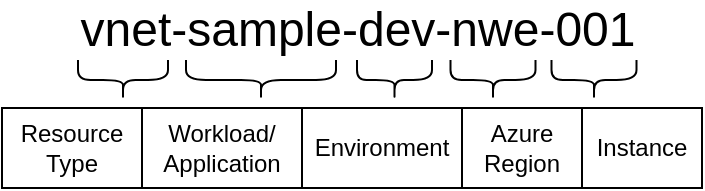 <mxfile version="24.2.5" type="device" pages="2">
  <diagram name="naming-convention" id="-WQEmchFadrZqf95fUbN">
    <mxGraphModel dx="1434" dy="836" grid="1" gridSize="10" guides="1" tooltips="1" connect="1" arrows="1" fold="1" page="1" pageScale="1" pageWidth="827" pageHeight="1169" math="0" shadow="0">
      <root>
        <mxCell id="0" />
        <mxCell id="1" parent="0" />
        <mxCell id="X2wFetRyzOpcx8oUMEqo-1" value="vnet-sample-dev-nwe-001" style="text;html=1;align=center;verticalAlign=middle;whiteSpace=wrap;rounded=0;fontSize=24;" parent="1" vertex="1">
          <mxGeometry x="160" y="160" width="310" height="30" as="geometry" />
        </mxCell>
        <mxCell id="X2wFetRyzOpcx8oUMEqo-2" value="Resource&lt;div&gt;Type&lt;/div&gt;" style="rounded=0;whiteSpace=wrap;html=1;" parent="1" vertex="1">
          <mxGeometry x="137" y="214" width="70" height="40" as="geometry" />
        </mxCell>
        <mxCell id="X2wFetRyzOpcx8oUMEqo-3" value="Workload/&lt;div&gt;Application&lt;/div&gt;" style="rounded=0;whiteSpace=wrap;html=1;" parent="1" vertex="1">
          <mxGeometry x="207" y="214" width="80" height="40" as="geometry" />
        </mxCell>
        <mxCell id="X2wFetRyzOpcx8oUMEqo-4" value="Environment" style="rounded=0;whiteSpace=wrap;html=1;" parent="1" vertex="1">
          <mxGeometry x="287" y="214" width="80" height="40" as="geometry" />
        </mxCell>
        <mxCell id="X2wFetRyzOpcx8oUMEqo-5" value="Azure&lt;div&gt;Region&lt;/div&gt;" style="rounded=0;whiteSpace=wrap;html=1;" parent="1" vertex="1">
          <mxGeometry x="367" y="214" width="60" height="40" as="geometry" />
        </mxCell>
        <mxCell id="X2wFetRyzOpcx8oUMEqo-6" value="Instance" style="rounded=0;whiteSpace=wrap;html=1;" parent="1" vertex="1">
          <mxGeometry x="427" y="214" width="60" height="40" as="geometry" />
        </mxCell>
        <mxCell id="X2wFetRyzOpcx8oUMEqo-9" value="" style="shape=curlyBracket;whiteSpace=wrap;html=1;rounded=1;flipH=1;labelPosition=right;verticalLabelPosition=middle;align=left;verticalAlign=middle;rotation=90;" parent="1" vertex="1">
          <mxGeometry x="187.5" y="177.5" width="20" height="45" as="geometry" />
        </mxCell>
        <mxCell id="X2wFetRyzOpcx8oUMEqo-10" value="" style="shape=curlyBracket;whiteSpace=wrap;html=1;rounded=1;flipH=1;labelPosition=right;verticalLabelPosition=middle;align=left;verticalAlign=middle;rotation=90;" parent="1" vertex="1">
          <mxGeometry x="256.5" y="162.5" width="20" height="75" as="geometry" />
        </mxCell>
        <mxCell id="X2wFetRyzOpcx8oUMEqo-11" value="" style="shape=curlyBracket;whiteSpace=wrap;html=1;rounded=1;flipH=1;labelPosition=right;verticalLabelPosition=middle;align=left;verticalAlign=middle;rotation=90;" parent="1" vertex="1">
          <mxGeometry x="323.25" y="181.25" width="20" height="37.5" as="geometry" />
        </mxCell>
        <mxCell id="X2wFetRyzOpcx8oUMEqo-13" value="" style="shape=curlyBracket;whiteSpace=wrap;html=1;rounded=1;flipH=1;labelPosition=right;verticalLabelPosition=middle;align=left;verticalAlign=middle;rotation=90;" parent="1" vertex="1">
          <mxGeometry x="372.5" y="178.75" width="20" height="42.5" as="geometry" />
        </mxCell>
        <mxCell id="X2wFetRyzOpcx8oUMEqo-14" value="" style="shape=curlyBracket;whiteSpace=wrap;html=1;rounded=1;flipH=1;labelPosition=right;verticalLabelPosition=middle;align=left;verticalAlign=middle;rotation=90;" parent="1" vertex="1">
          <mxGeometry x="423" y="178.75" width="20" height="42.5" as="geometry" />
        </mxCell>
      </root>
    </mxGraphModel>
  </diagram>
  <diagram name="cover" id="EFw91M3MBH8ARy3N52KL">
    <mxGraphModel dx="1195" dy="697" grid="1" gridSize="10" guides="1" tooltips="1" connect="1" arrows="1" fold="1" page="1" pageScale="1" pageWidth="827" pageHeight="1169" math="0" shadow="0">
      <root>
        <mxCell id="2_HejJVe_jmI2wki_wEb-0" />
        <mxCell id="2_HejJVe_jmI2wki_wEb-1" parent="2_HejJVe_jmI2wki_wEb-0" />
        <mxCell id="2_HejJVe_jmI2wki_wEb-2" value="vnet-sample-dev-nwe-001" style="text;html=1;align=center;verticalAlign=middle;whiteSpace=wrap;rounded=0;fontSize=34;" vertex="1" parent="2_HejJVe_jmI2wki_wEb-1">
          <mxGeometry x="117" y="132.5" width="420" height="30" as="geometry" />
        </mxCell>
        <mxCell id="2_HejJVe_jmI2wki_wEb-3" value="Resource&lt;div style=&quot;font-size: 17px;&quot;&gt;Type&lt;/div&gt;" style="rounded=0;whiteSpace=wrap;html=1;fontSize=17;" vertex="1" parent="2_HejJVe_jmI2wki_wEb-1">
          <mxGeometry x="95" y="200" width="91" height="56" as="geometry" />
        </mxCell>
        <mxCell id="2_HejJVe_jmI2wki_wEb-4" value="Workload/&lt;div style=&quot;font-size: 17px;&quot;&gt;Application&lt;/div&gt;" style="rounded=0;whiteSpace=wrap;html=1;fontSize=17;" vertex="1" parent="2_HejJVe_jmI2wki_wEb-1">
          <mxGeometry x="185" y="200" width="105.5" height="56" as="geometry" />
        </mxCell>
        <mxCell id="2_HejJVe_jmI2wki_wEb-5" value="Environment" style="rounded=0;whiteSpace=wrap;html=1;fontSize=17;" vertex="1" parent="2_HejJVe_jmI2wki_wEb-1">
          <mxGeometry x="290.5" y="200" width="114.5" height="56" as="geometry" />
        </mxCell>
        <mxCell id="2_HejJVe_jmI2wki_wEb-6" value="Azure&lt;div style=&quot;font-size: 17px;&quot;&gt;Region&lt;/div&gt;" style="rounded=0;whiteSpace=wrap;html=1;fontSize=17;" vertex="1" parent="2_HejJVe_jmI2wki_wEb-1">
          <mxGeometry x="405" y="200" width="70" height="56" as="geometry" />
        </mxCell>
        <mxCell id="2_HejJVe_jmI2wki_wEb-7" value="Instance" style="rounded=0;whiteSpace=wrap;html=1;fontSize=17;" vertex="1" parent="2_HejJVe_jmI2wki_wEb-1">
          <mxGeometry x="475" y="200" width="80" height="56" as="geometry" />
        </mxCell>
        <mxCell id="2_HejJVe_jmI2wki_wEb-8" value="" style="shape=curlyBracket;whiteSpace=wrap;html=1;rounded=1;flipH=1;labelPosition=right;verticalLabelPosition=middle;align=left;verticalAlign=middle;rotation=90;strokeWidth=2;" vertex="1" parent="2_HejJVe_jmI2wki_wEb-1">
          <mxGeometry x="155.5" y="145.5" width="20" height="70" as="geometry" />
        </mxCell>
        <mxCell id="2_HejJVe_jmI2wki_wEb-9" value="" style="shape=curlyBracket;whiteSpace=wrap;html=1;rounded=1;flipH=1;labelPosition=right;verticalLabelPosition=middle;align=left;verticalAlign=middle;rotation=90;strokeWidth=2;" vertex="1" parent="2_HejJVe_jmI2wki_wEb-1">
          <mxGeometry x="251.5" y="125.5" width="20" height="110" as="geometry" />
        </mxCell>
        <mxCell id="2_HejJVe_jmI2wki_wEb-10" value="" style="shape=curlyBracket;whiteSpace=wrap;html=1;rounded=1;flipH=1;labelPosition=right;verticalLabelPosition=middle;align=left;verticalAlign=middle;rotation=90;strokeWidth=2;" vertex="1" parent="2_HejJVe_jmI2wki_wEb-1">
          <mxGeometry x="344.38" y="152.375" width="20" height="56.25" as="geometry" />
        </mxCell>
        <mxCell id="2_HejJVe_jmI2wki_wEb-11" value="" style="shape=curlyBracket;whiteSpace=wrap;html=1;rounded=1;flipH=1;labelPosition=right;verticalLabelPosition=middle;align=left;verticalAlign=middle;rotation=90;strokeWidth=2;" vertex="1" parent="2_HejJVe_jmI2wki_wEb-1">
          <mxGeometry x="414.23" y="150.02" width="20" height="60.96" as="geometry" />
        </mxCell>
        <mxCell id="2_HejJVe_jmI2wki_wEb-12" value="" style="shape=curlyBracket;whiteSpace=wrap;html=1;rounded=1;flipH=1;labelPosition=right;verticalLabelPosition=middle;align=left;verticalAlign=middle;rotation=90;strokeWidth=2;" vertex="1" parent="2_HejJVe_jmI2wki_wEb-1">
          <mxGeometry x="483.2" y="152.055" width="20" height="56.89" as="geometry" />
        </mxCell>
        <mxCell id="Ztmr8UHsVivtMQ_IBBzu-0" value="" style="shape=image;verticalLabelPosition=bottom;labelBackgroundColor=default;verticalAlign=top;aspect=fixed;imageAspect=0;image=https://github.com/Azure/ALZ-Bicep/wiki/media/bicep-logo.png;" vertex="1" parent="2_HejJVe_jmI2wki_wEb-1">
          <mxGeometry x="500" y="230" width="130" height="130" as="geometry" />
        </mxCell>
      </root>
    </mxGraphModel>
  </diagram>
</mxfile>
